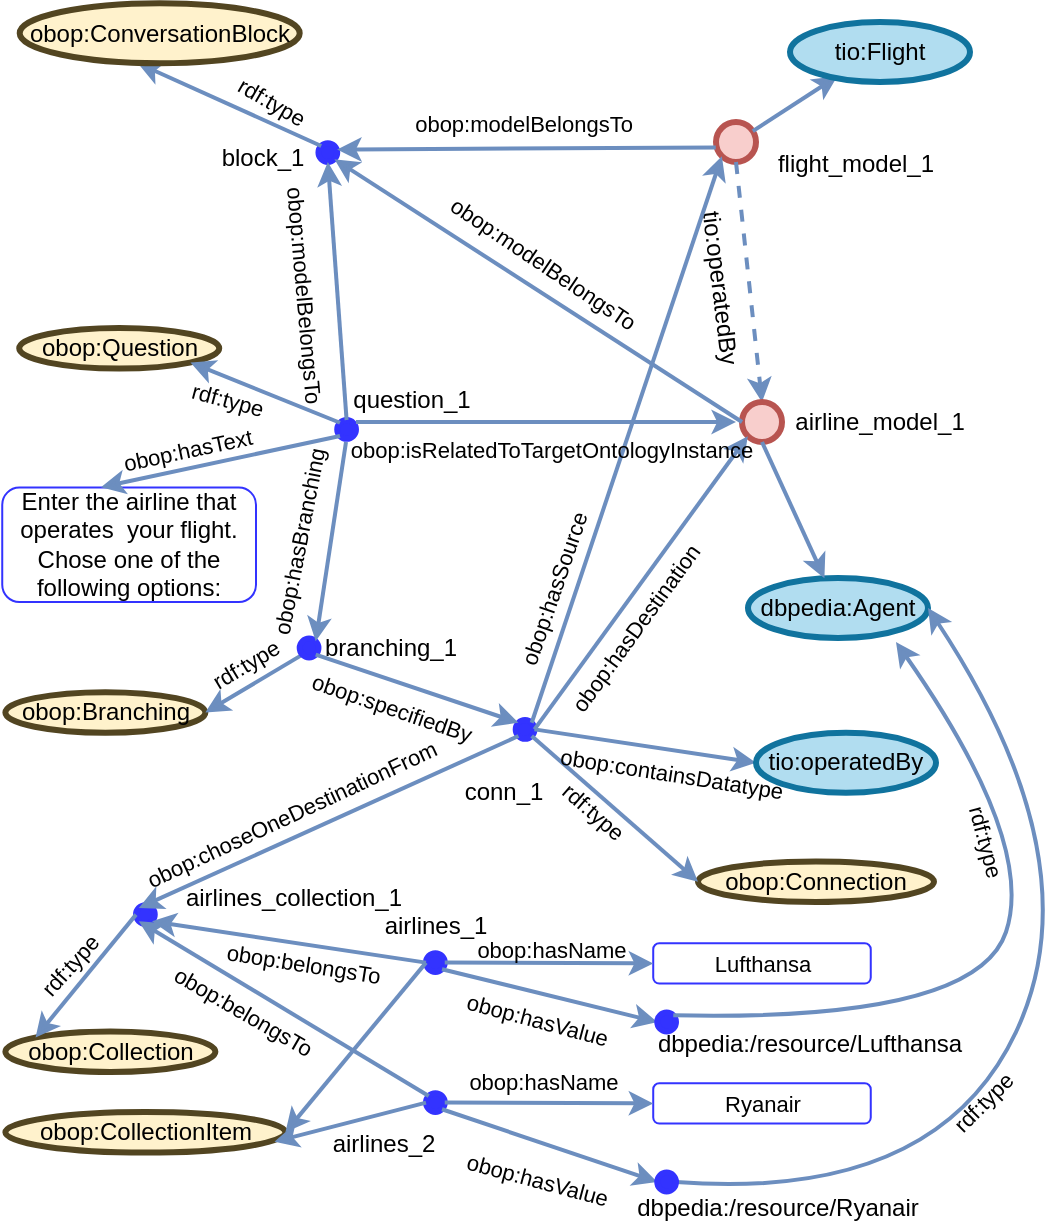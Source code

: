 <mxfile version="20.3.0" type="device"><diagram id="Y75jTk-KJGYCbNqe0n6E" name="Page-1"><mxGraphModel dx="541" dy="1519" grid="1" gridSize="10" guides="1" tooltips="1" connect="1" arrows="1" fold="1" page="1" pageScale="1" pageWidth="827" pageHeight="1169" math="0" shadow="0"><root><mxCell id="0"/><mxCell id="1" parent="0"/><mxCell id="DVhG_GtRtizrIPwF_p6A-2" value="" style="ellipse;whiteSpace=wrap;html=1;aspect=fixed;strokeWidth=3;fillColor=#f8cecc;strokeColor=#b85450;" parent="1" vertex="1"><mxGeometry x="470" y="-270" width="20" height="20" as="geometry"/></mxCell><mxCell id="DVhG_GtRtizrIPwF_p6A-3" value="" style="endArrow=classic;html=1;rounded=0;strokeWidth=2;fillColor=#dae8fc;strokeColor=#6c8ebf;entryX=0.263;entryY=0.905;entryDx=0;entryDy=0;entryPerimeter=0;" parent="1" source="DVhG_GtRtizrIPwF_p6A-2" target="DVhG_GtRtizrIPwF_p6A-55" edge="1"><mxGeometry width="50" height="50" relative="1" as="geometry"><mxPoint x="450" y="-290" as="sourcePoint"/><mxPoint x="510" y="-320" as="targetPoint"/></mxGeometry></mxCell><mxCell id="DVhG_GtRtizrIPwF_p6A-4" value="flight_model_1" style="text;html=1;strokeColor=none;fillColor=none;align=center;verticalAlign=middle;whiteSpace=wrap;rounded=0;strokeWidth=3;" parent="1" vertex="1"><mxGeometry x="500" y="-259.38" width="80" height="20" as="geometry"/></mxCell><mxCell id="DVhG_GtRtizrIPwF_p6A-38" value="" style="endArrow=classic;html=1;rounded=0;strokeWidth=2;fillColor=#dae8fc;strokeColor=#6c8ebf;exitX=0.5;exitY=1;exitDx=0;exitDy=0;entryX=0.5;entryY=0;entryDx=0;entryDy=0;dashed=1;" parent="1" source="DVhG_GtRtizrIPwF_p6A-2" target="FDeUy-glK3Z7ZYNWuhvH-17" edge="1"><mxGeometry width="50" height="50" relative="1" as="geometry"><mxPoint x="430" y="-240" as="sourcePoint"/><mxPoint x="310" y="-360" as="targetPoint"/></mxGeometry></mxCell><mxCell id="DVhG_GtRtizrIPwF_p6A-40" value="tio:operatedBy" style="text;html=1;strokeColor=none;fillColor=none;align=center;verticalAlign=middle;whiteSpace=wrap;rounded=0;strokeWidth=3;rotation=83;" parent="1" vertex="1"><mxGeometry x="432" y="-197" width="80" height="20" as="geometry"/></mxCell><mxCell id="DVhG_GtRtizrIPwF_p6A-44" value="obop:modelBelongsTo" style="text;html=1;strokeColor=none;fillColor=none;align=center;verticalAlign=middle;whiteSpace=wrap;rounded=0;strokeWidth=3;fontSize=11;" parent="1" vertex="1"><mxGeometry x="334" y="-279.38" width="80" height="20" as="geometry"/></mxCell><mxCell id="DVhG_GtRtizrIPwF_p6A-51" value="" style="ellipse;whiteSpace=wrap;html=1;aspect=fixed;strokeWidth=3;fillColor=#3333FF;strokeColor=#3333FF;" parent="1" vertex="1"><mxGeometry x="271.23" y="-259.38" width="9.38" height="9.38" as="geometry"/></mxCell><mxCell id="DVhG_GtRtizrIPwF_p6A-52" value="" style="endArrow=none;html=1;rounded=0;strokeWidth=2;fillColor=#dae8fc;strokeColor=#6c8ebf;exitX=0.993;exitY=0.339;exitDx=0;exitDy=0;entryX=-0.006;entryY=0.635;entryDx=0;entryDy=0;entryPerimeter=0;exitPerimeter=0;startArrow=classic;startFill=1;endFill=0;" parent="1" source="DVhG_GtRtizrIPwF_p6A-51" target="DVhG_GtRtizrIPwF_p6A-2" edge="1"><mxGeometry width="50" height="50" relative="1" as="geometry"><mxPoint x="390" y="-100" as="sourcePoint"/><mxPoint x="309.997" y="-102.36" as="targetPoint"/></mxGeometry></mxCell><mxCell id="DVhG_GtRtizrIPwF_p6A-55" value="tio:Flight" style="ellipse;whiteSpace=wrap;html=1;strokeWidth=3;fillColor=#b1ddf0;strokeColor=#10739e;" parent="1" vertex="1"><mxGeometry x="507" y="-320" width="90" height="30" as="geometry"/></mxCell><mxCell id="DVhG_GtRtizrIPwF_p6A-65" value="" style="endArrow=classic;html=1;rounded=0;strokeWidth=2;fillColor=#dae8fc;strokeColor=#6c8ebf;entryX=0.422;entryY=1;entryDx=0;entryDy=0;exitX=0;exitY=0;exitDx=0;exitDy=0;entryPerimeter=0;" parent="1" source="DVhG_GtRtizrIPwF_p6A-51" target="DVhG_GtRtizrIPwF_p6A-66" edge="1"><mxGeometry width="50" height="50" relative="1" as="geometry"><mxPoint x="195.561" y="-137.821" as="sourcePoint"/><mxPoint x="300" y="-188.61" as="targetPoint"/></mxGeometry></mxCell><mxCell id="DVhG_GtRtizrIPwF_p6A-66" value="obop:ConversationBlock" style="ellipse;whiteSpace=wrap;html=1;strokeWidth=3;fillColor=#fff2cc;strokeColor=#524521;" parent="1" vertex="1"><mxGeometry x="121.85" y="-329.38" width="140" height="30" as="geometry"/></mxCell><mxCell id="DVhG_GtRtizrIPwF_p6A-69" value="block_1" style="text;html=1;strokeColor=none;fillColor=none;align=center;verticalAlign=middle;whiteSpace=wrap;rounded=0;strokeWidth=3;rotation=0;" parent="1" vertex="1"><mxGeometry x="221" y="-260" width="45.31" height="15.62" as="geometry"/></mxCell><mxCell id="FDeUy-glK3Z7ZYNWuhvH-16" value="" style="ellipse;whiteSpace=wrap;html=1;aspect=fixed;strokeWidth=3;fillColor=#3333FF;strokeColor=#3333FF;" parent="1" vertex="1"><mxGeometry x="280.61" y="-121" width="9.38" height="9.38" as="geometry"/></mxCell><mxCell id="FDeUy-glK3Z7ZYNWuhvH-17" value="" style="ellipse;whiteSpace=wrap;html=1;aspect=fixed;strokeWidth=3;fillColor=#f8cecc;strokeColor=#b85450;" parent="1" vertex="1"><mxGeometry x="483" y="-130" width="20" height="20" as="geometry"/></mxCell><mxCell id="FDeUy-glK3Z7ZYNWuhvH-24" value="" style="endArrow=none;html=1;rounded=0;strokeWidth=2;fillColor=#dae8fc;strokeColor=#6c8ebf;startArrow=classic;startFill=1;endFill=0;" parent="1" edge="1"><mxGeometry width="50" height="50" relative="1" as="geometry"><mxPoint x="480" y="-120" as="sourcePoint"/><mxPoint x="290" y="-120" as="targetPoint"/></mxGeometry></mxCell><mxCell id="FDeUy-glK3Z7ZYNWuhvH-26" value="obop:modelBelongsTo" style="text;html=1;strokeColor=none;fillColor=none;align=center;verticalAlign=middle;whiteSpace=wrap;rounded=0;strokeWidth=3;fontSize=11;rotation=85;" parent="1" vertex="1"><mxGeometry x="224.23" y="-193" width="80" height="20" as="geometry"/></mxCell><mxCell id="FDeUy-glK3Z7ZYNWuhvH-28" value="" style="endArrow=none;html=1;rounded=0;strokeWidth=2;fillColor=#dae8fc;strokeColor=#6c8ebf;entryX=0.5;entryY=0;entryDx=0;entryDy=0;startArrow=classic;startFill=1;endFill=0;exitX=0.5;exitY=1;exitDx=0;exitDy=0;" parent="1" source="DVhG_GtRtizrIPwF_p6A-51" target="FDeUy-glK3Z7ZYNWuhvH-16" edge="1"><mxGeometry width="50" height="50" relative="1" as="geometry"><mxPoint x="290" y="-150" as="sourcePoint"/><mxPoint x="311.994" y="-282.184" as="targetPoint"/></mxGeometry></mxCell><mxCell id="FDeUy-glK3Z7ZYNWuhvH-29" value="rdf:type" style="text;html=1;strokeColor=none;fillColor=none;align=center;verticalAlign=middle;whiteSpace=wrap;rounded=0;strokeWidth=3;fontSize=11;rotation=30;" parent="1" vertex="1"><mxGeometry x="208" y="-290" width="80" height="20" as="geometry"/></mxCell><mxCell id="FDeUy-glK3Z7ZYNWuhvH-31" value="" style="endArrow=none;html=1;rounded=0;strokeWidth=2;fillColor=#dae8fc;strokeColor=#6c8ebf;entryX=0;entryY=0.5;entryDx=0;entryDy=0;startArrow=classic;startFill=1;endFill=0;exitX=1;exitY=1;exitDx=0;exitDy=0;" parent="1" source="DVhG_GtRtizrIPwF_p6A-51" target="FDeUy-glK3Z7ZYNWuhvH-17" edge="1"><mxGeometry width="50" height="50" relative="1" as="geometry"><mxPoint x="290" y="-240" as="sourcePoint"/><mxPoint x="455.65" y="-111.62" as="targetPoint"/></mxGeometry></mxCell><mxCell id="FDeUy-glK3Z7ZYNWuhvH-34" value="dbpedia:Agent" style="ellipse;whiteSpace=wrap;html=1;strokeWidth=3;fillColor=#b1ddf0;strokeColor=#10739e;" parent="1" vertex="1"><mxGeometry x="486" y="-42" width="90" height="30" as="geometry"/></mxCell><mxCell id="FDeUy-glK3Z7ZYNWuhvH-35" value="" style="endArrow=classic;html=1;rounded=0;strokeWidth=2;fillColor=#dae8fc;strokeColor=#6c8ebf;exitX=0.5;exitY=1;exitDx=0;exitDy=0;" parent="1" source="FDeUy-glK3Z7ZYNWuhvH-17" target="FDeUy-glK3Z7ZYNWuhvH-34" edge="1"><mxGeometry width="50" height="50" relative="1" as="geometry"><mxPoint x="490" y="-240" as="sourcePoint"/><mxPoint x="490" y="-120" as="targetPoint"/></mxGeometry></mxCell><mxCell id="FDeUy-glK3Z7ZYNWuhvH-39" value="obop:modelBelongsTo" style="text;html=1;strokeColor=none;fillColor=none;align=center;verticalAlign=middle;whiteSpace=wrap;rounded=0;strokeWidth=3;fontSize=11;rotation=34;" parent="1" vertex="1"><mxGeometry x="344" y="-209.38" width="80" height="20" as="geometry"/></mxCell><mxCell id="FDeUy-glK3Z7ZYNWuhvH-40" value="" style="ellipse;whiteSpace=wrap;html=1;aspect=fixed;strokeWidth=3;fillColor=#3333FF;strokeColor=#3333FF;" parent="1" vertex="1"><mxGeometry x="369.85" y="29" width="9.38" height="9.38" as="geometry"/></mxCell><mxCell id="FDeUy-glK3Z7ZYNWuhvH-41" value="conn_1" style="text;html=1;strokeColor=none;fillColor=none;align=center;verticalAlign=middle;whiteSpace=wrap;rounded=0;strokeWidth=3;rotation=0;" parent="1" vertex="1"><mxGeometry x="334.38" y="55.38" width="60" height="20" as="geometry"/></mxCell><mxCell id="FDeUy-glK3Z7ZYNWuhvH-42" value="" style="endArrow=none;html=1;rounded=0;strokeWidth=2;fillColor=#dae8fc;strokeColor=#6c8ebf;startArrow=classic;startFill=1;endFill=0;exitX=0;exitY=1;exitDx=0;exitDy=0;entryX=1;entryY=0;entryDx=0;entryDy=0;" parent="1" source="DVhG_GtRtizrIPwF_p6A-2" target="FDeUy-glK3Z7ZYNWuhvH-40" edge="1"><mxGeometry width="50" height="50" relative="1" as="geometry"><mxPoint x="490" y="-110" as="sourcePoint"/><mxPoint x="300" y="-110" as="targetPoint"/></mxGeometry></mxCell><mxCell id="FDeUy-glK3Z7ZYNWuhvH-43" value="" style="endArrow=none;html=1;rounded=0;strokeWidth=2;fillColor=#dae8fc;strokeColor=#6c8ebf;startArrow=classic;startFill=1;endFill=0;exitX=0;exitY=1;exitDx=0;exitDy=0;entryX=1;entryY=0.5;entryDx=0;entryDy=0;" parent="1" source="FDeUy-glK3Z7ZYNWuhvH-17" target="FDeUy-glK3Z7ZYNWuhvH-40" edge="1"><mxGeometry width="50" height="50" relative="1" as="geometry"><mxPoint x="482.929" y="-242.929" as="sourcePoint"/><mxPoint x="292.856" y="51.374" as="targetPoint"/></mxGeometry></mxCell><mxCell id="FDeUy-glK3Z7ZYNWuhvH-44" value="obop:hasSource" style="text;html=1;strokeColor=none;fillColor=none;align=center;verticalAlign=middle;whiteSpace=wrap;rounded=0;strokeWidth=3;fontSize=11;rotation=289;" parent="1" vertex="1"><mxGeometry x="349.23" y="-47.0" width="80" height="20" as="geometry"/></mxCell><mxCell id="FDeUy-glK3Z7ZYNWuhvH-45" value="obop:hasDestination" style="text;html=1;strokeColor=none;fillColor=none;align=center;verticalAlign=middle;whiteSpace=wrap;rounded=0;strokeWidth=3;fontSize=11;rotation=306;" parent="1" vertex="1"><mxGeometry x="390" y="-27.0" width="80" height="20" as="geometry"/></mxCell><mxCell id="FDeUy-glK3Z7ZYNWuhvH-47" value="" style="endArrow=none;html=1;rounded=0;strokeWidth=2;fillColor=#dae8fc;strokeColor=#6c8ebf;startArrow=classic;startFill=1;endFill=0;exitX=0;exitY=0.5;exitDx=0;exitDy=0;entryX=1;entryY=0.5;entryDx=0;entryDy=0;" parent="1" source="FDeUy-glK3Z7ZYNWuhvH-49" target="FDeUy-glK3Z7ZYNWuhvH-40" edge="1"><mxGeometry width="50" height="50" relative="1" as="geometry"><mxPoint x="490" y="110" as="sourcePoint"/><mxPoint x="300" y="110" as="targetPoint"/></mxGeometry></mxCell><mxCell id="FDeUy-glK3Z7ZYNWuhvH-49" value="tio:operatedBy" style="ellipse;whiteSpace=wrap;html=1;strokeWidth=3;fillColor=#b1ddf0;strokeColor=#10739e;" parent="1" vertex="1"><mxGeometry x="490" y="35.38" width="90" height="30" as="geometry"/></mxCell><mxCell id="FDeUy-glK3Z7ZYNWuhvH-50" value="" style="ellipse;whiteSpace=wrap;html=1;aspect=fixed;strokeWidth=3;fillColor=#3333FF;strokeColor=#3333FF;" parent="1" vertex="1"><mxGeometry x="180" y="121.62" width="9.38" height="9.38" as="geometry"/></mxCell><mxCell id="FDeUy-glK3Z7ZYNWuhvH-51" value="airlines_collection_1" style="text;html=1;strokeColor=none;fillColor=none;align=center;verticalAlign=middle;whiteSpace=wrap;rounded=0;strokeWidth=3;rotation=0;" parent="1" vertex="1"><mxGeometry x="229" y="107.62" width="60" height="20" as="geometry"/></mxCell><mxCell id="FDeUy-glK3Z7ZYNWuhvH-52" value="obop:Collection" style="ellipse;whiteSpace=wrap;html=1;strokeWidth=3;fillColor=#fff2cc;strokeColor=#524521;" parent="1" vertex="1"><mxGeometry x="114.69" y="184.69" width="105" height="20.31" as="geometry"/></mxCell><mxCell id="FDeUy-glK3Z7ZYNWuhvH-53" value="" style="endArrow=none;html=1;rounded=0;strokeWidth=2;fillColor=#dae8fc;strokeColor=#6c8ebf;startArrow=classic;startFill=1;endFill=0;exitX=0;exitY=0;exitDx=0;exitDy=0;entryX=0;entryY=0.5;entryDx=0;entryDy=0;" parent="1" source="FDeUy-glK3Z7ZYNWuhvH-52" target="FDeUy-glK3Z7ZYNWuhvH-50" edge="1"><mxGeometry width="50" height="50" relative="1" as="geometry"><mxPoint x="490" y="-165" as="sourcePoint"/><mxPoint x="300" y="-165" as="targetPoint"/></mxGeometry></mxCell><mxCell id="FDeUy-glK3Z7ZYNWuhvH-54" value="airlines_1" style="text;html=1;strokeColor=none;fillColor=none;align=center;verticalAlign=middle;whiteSpace=wrap;rounded=0;strokeWidth=3;rotation=0;" parent="1" vertex="1"><mxGeometry x="300" y="121.62" width="60" height="20" as="geometry"/></mxCell><mxCell id="FDeUy-glK3Z7ZYNWuhvH-55" value="" style="ellipse;whiteSpace=wrap;html=1;aspect=fixed;strokeWidth=3;fillColor=#3333FF;strokeColor=#3333FF;" parent="1" vertex="1"><mxGeometry x="325" y="145.62" width="9.38" height="9.38" as="geometry"/></mxCell><mxCell id="FDeUy-glK3Z7ZYNWuhvH-56" value="Lufthansa" style="rounded=1;whiteSpace=wrap;html=1;strokeColor=#3333FF;fontSize=11;fillColor=none;" parent="1" vertex="1"><mxGeometry x="438.61" y="140.62" width="108.77" height="20.19" as="geometry"/></mxCell><mxCell id="FDeUy-glK3Z7ZYNWuhvH-57" value="" style="endArrow=none;html=1;rounded=0;strokeWidth=2;fillColor=#dae8fc;strokeColor=#6c8ebf;startArrow=classic;startFill=1;endFill=0;exitX=0;exitY=0.5;exitDx=0;exitDy=0;entryX=1;entryY=0.5;entryDx=0;entryDy=0;" parent="1" source="FDeUy-glK3Z7ZYNWuhvH-56" target="FDeUy-glK3Z7ZYNWuhvH-55" edge="1"><mxGeometry width="50" height="50" relative="1" as="geometry"><mxPoint x="475.0" y="-0.31" as="sourcePoint"/><mxPoint x="294.23" y="-0.31" as="targetPoint"/></mxGeometry></mxCell><mxCell id="FDeUy-glK3Z7ZYNWuhvH-58" value="obop:hasName" style="text;html=1;strokeColor=none;fillColor=none;align=center;verticalAlign=middle;whiteSpace=wrap;rounded=0;strokeWidth=3;fontSize=11;rotation=0;" parent="1" vertex="1"><mxGeometry x="348" y="134.38" width="80" height="20" as="geometry"/></mxCell><mxCell id="FDeUy-glK3Z7ZYNWuhvH-59" value="airlines_2" style="text;html=1;strokeColor=none;fillColor=none;align=center;verticalAlign=middle;whiteSpace=wrap;rounded=0;strokeWidth=3;rotation=0;" parent="1" vertex="1"><mxGeometry x="274" y="230.81" width="60" height="20" as="geometry"/></mxCell><mxCell id="FDeUy-glK3Z7ZYNWuhvH-60" value="" style="ellipse;whiteSpace=wrap;html=1;aspect=fixed;strokeWidth=3;fillColor=#3333FF;strokeColor=#3333FF;" parent="1" vertex="1"><mxGeometry x="325" y="215.62" width="9.38" height="9.38" as="geometry"/></mxCell><mxCell id="FDeUy-glK3Z7ZYNWuhvH-61" value="Ryanair" style="rounded=1;whiteSpace=wrap;html=1;strokeColor=#3333FF;fontSize=11;fillColor=none;" parent="1" vertex="1"><mxGeometry x="438.61" y="210.62" width="108.77" height="20.19" as="geometry"/></mxCell><mxCell id="FDeUy-glK3Z7ZYNWuhvH-62" value="" style="endArrow=none;html=1;rounded=0;strokeWidth=2;fillColor=#dae8fc;strokeColor=#6c8ebf;startArrow=classic;startFill=1;endFill=0;exitX=0;exitY=0.5;exitDx=0;exitDy=0;entryX=1;entryY=0.5;entryDx=0;entryDy=0;" parent="1" source="FDeUy-glK3Z7ZYNWuhvH-61" target="FDeUy-glK3Z7ZYNWuhvH-60" edge="1"><mxGeometry width="50" height="50" relative="1" as="geometry"><mxPoint x="475.0" y="69.69" as="sourcePoint"/><mxPoint x="294.23" y="69.69" as="targetPoint"/></mxGeometry></mxCell><mxCell id="FDeUy-glK3Z7ZYNWuhvH-63" value="obop:hasName" style="text;html=1;strokeColor=none;fillColor=none;align=center;verticalAlign=middle;whiteSpace=wrap;rounded=0;strokeWidth=3;fontSize=11;rotation=0;" parent="1" vertex="1"><mxGeometry x="344" y="200.38" width="80" height="20" as="geometry"/></mxCell><mxCell id="FDeUy-glK3Z7ZYNWuhvH-64" value="obop:CollectionItem" style="ellipse;whiteSpace=wrap;html=1;strokeWidth=3;fillColor=#fff2cc;strokeColor=#524521;" parent="1" vertex="1"><mxGeometry x="114.69" y="225" width="140" height="20.31" as="geometry"/></mxCell><mxCell id="FDeUy-glK3Z7ZYNWuhvH-65" value="" style="endArrow=none;html=1;rounded=0;strokeWidth=2;fillColor=#dae8fc;strokeColor=#6c8ebf;startArrow=classic;startFill=1;endFill=0;exitX=1;exitY=0.5;exitDx=0;exitDy=0;entryX=0;entryY=0.5;entryDx=0;entryDy=0;" parent="1" source="FDeUy-glK3Z7ZYNWuhvH-64" target="FDeUy-glK3Z7ZYNWuhvH-55" edge="1"><mxGeometry width="50" height="50" relative="1" as="geometry"><mxPoint x="460.0" y="125.155" as="sourcePoint"/><mxPoint x="299.99" y="119.69" as="targetPoint"/></mxGeometry></mxCell><mxCell id="FDeUy-glK3Z7ZYNWuhvH-66" value="" style="endArrow=none;html=1;rounded=0;strokeWidth=2;fillColor=#dae8fc;strokeColor=#6c8ebf;startArrow=classic;startFill=1;endFill=0;exitX=0.961;exitY=0.732;exitDx=0;exitDy=0;entryX=0;entryY=0.5;entryDx=0;entryDy=0;exitPerimeter=0;" parent="1" source="FDeUy-glK3Z7ZYNWuhvH-64" target="FDeUy-glK3Z7ZYNWuhvH-60" edge="1"><mxGeometry width="50" height="50" relative="1" as="geometry"><mxPoint x="234.23" y="175.155" as="sourcePoint"/><mxPoint x="335.0" y="160.31" as="targetPoint"/></mxGeometry></mxCell><mxCell id="FDeUy-glK3Z7ZYNWuhvH-68" value="" style="endArrow=none;html=1;rounded=0;strokeWidth=2;fillColor=#dae8fc;strokeColor=#6c8ebf;startArrow=classic;startFill=1;endFill=0;entryX=1;entryY=1;entryDx=0;entryDy=0;exitX=0;exitY=0.5;exitDx=0;exitDy=0;" parent="1" source="FDeUy-glK3Z7ZYNWuhvH-71" target="FDeUy-glK3Z7ZYNWuhvH-55" edge="1"><mxGeometry width="50" height="50" relative="1" as="geometry"><mxPoint x="440" y="175" as="sourcePoint"/><mxPoint x="318.374" y="171.626" as="targetPoint"/></mxGeometry></mxCell><mxCell id="FDeUy-glK3Z7ZYNWuhvH-69" value="obop:hasValue" style="text;html=1;strokeColor=none;fillColor=none;align=center;verticalAlign=middle;whiteSpace=wrap;rounded=0;strokeWidth=3;fontSize=11;rotation=15;" parent="1" vertex="1"><mxGeometry x="340.61" y="168.62" width="80" height="20" as="geometry"/></mxCell><mxCell id="FDeUy-glK3Z7ZYNWuhvH-71" value="" style="ellipse;whiteSpace=wrap;html=1;aspect=fixed;strokeWidth=3;fillColor=#3333FF;strokeColor=#3333FF;" parent="1" vertex="1"><mxGeometry x="440.62" y="175.31" width="9.38" height="9.38" as="geometry"/></mxCell><mxCell id="FDeUy-glK3Z7ZYNWuhvH-72" value="dbpedia:/resource/Lufthansa" style="text;html=1;strokeColor=none;fillColor=none;align=center;verticalAlign=middle;whiteSpace=wrap;rounded=0;strokeWidth=3;rotation=0;" parent="1" vertex="1"><mxGeometry x="487.38" y="180.81" width="60" height="20" as="geometry"/></mxCell><mxCell id="FDeUy-glK3Z7ZYNWuhvH-73" value="" style="curved=1;endArrow=classic;html=1;rounded=0;fontSize=11;exitX=1;exitY=0;exitDx=0;exitDy=0;strokeColor=#6C8EBF;strokeWidth=2;" parent="1" source="FDeUy-glK3Z7ZYNWuhvH-71" edge="1"><mxGeometry width="50" height="50" relative="1" as="geometry"><mxPoint x="350" y="120" as="sourcePoint"/><mxPoint x="560" y="-10" as="targetPoint"/><Array as="points"><mxPoint x="600" y="180"/><mxPoint x="630" y="90"/></Array></mxGeometry></mxCell><mxCell id="FDeUy-glK3Z7ZYNWuhvH-74" value="rdf:type" style="text;html=1;strokeColor=none;fillColor=none;align=center;verticalAlign=middle;whiteSpace=wrap;rounded=0;strokeWidth=3;fontSize=11;rotation=75;" parent="1" vertex="1"><mxGeometry x="565" y="80" width="80" height="20" as="geometry"/></mxCell><mxCell id="FDeUy-glK3Z7ZYNWuhvH-75" value="" style="curved=1;endArrow=classic;html=1;rounded=0;fontSize=11;entryX=1;entryY=0.5;entryDx=0;entryDy=0;strokeColor=#6C8EBF;strokeWidth=2;exitX=1;exitY=0.5;exitDx=0;exitDy=0;" parent="1" source="FDeUy-glK3Z7ZYNWuhvH-79" target="FDeUy-glK3Z7ZYNWuhvH-34" edge="1"><mxGeometry width="50" height="50" relative="1" as="geometry"><mxPoint x="460" y="330.571" as="sourcePoint"/><mxPoint x="583.57" y="-8" as="targetPoint"/><Array as="points"><mxPoint x="580" y="270"/><mxPoint x="660" y="100"/></Array></mxGeometry></mxCell><mxCell id="FDeUy-glK3Z7ZYNWuhvH-77" value="" style="endArrow=none;html=1;rounded=0;strokeWidth=2;fillColor=#dae8fc;strokeColor=#6c8ebf;startArrow=classic;startFill=1;endFill=0;entryX=1;entryY=1;entryDx=0;entryDy=0;exitX=0;exitY=0.5;exitDx=0;exitDy=0;" parent="1" source="FDeUy-glK3Z7ZYNWuhvH-79" target="FDeUy-glK3Z7ZYNWuhvH-60" edge="1"><mxGeometry width="50" height="50" relative="1" as="geometry"><mxPoint x="440" y="255" as="sourcePoint"/><mxPoint x="333.006" y="233.626" as="targetPoint"/></mxGeometry></mxCell><mxCell id="FDeUy-glK3Z7ZYNWuhvH-78" value="obop:hasValue" style="text;html=1;strokeColor=none;fillColor=none;align=center;verticalAlign=middle;whiteSpace=wrap;rounded=0;strokeWidth=3;fontSize=11;rotation=15;" parent="1" vertex="1"><mxGeometry x="340.61" y="248.62" width="80" height="20" as="geometry"/></mxCell><mxCell id="FDeUy-glK3Z7ZYNWuhvH-79" value="" style="ellipse;whiteSpace=wrap;html=1;aspect=fixed;strokeWidth=3;fillColor=#3333FF;strokeColor=#3333FF;" parent="1" vertex="1"><mxGeometry x="440.62" y="255.31" width="9.38" height="9.38" as="geometry"/></mxCell><mxCell id="FDeUy-glK3Z7ZYNWuhvH-80" value="dbpedia:/resource/Ryanair" style="text;html=1;strokeColor=none;fillColor=none;align=center;verticalAlign=middle;whiteSpace=wrap;rounded=0;strokeWidth=3;rotation=0;" parent="1" vertex="1"><mxGeometry x="471" y="263" width="60" height="20" as="geometry"/></mxCell><mxCell id="FDeUy-glK3Z7ZYNWuhvH-83" value="rdf:type" style="text;html=1;strokeColor=none;fillColor=none;align=center;verticalAlign=middle;whiteSpace=wrap;rounded=0;strokeWidth=3;fontSize=11;rotation=-45;" parent="1" vertex="1"><mxGeometry x="564" y="210.31" width="80" height="20" as="geometry"/></mxCell><mxCell id="FDeUy-glK3Z7ZYNWuhvH-85" value="" style="endArrow=none;html=1;rounded=0;strokeWidth=2;fillColor=#dae8fc;strokeColor=#6c8ebf;startArrow=classic;startFill=1;endFill=0;exitX=0;exitY=1;exitDx=0;exitDy=0;entryX=0;entryY=0;entryDx=0;entryDy=0;" parent="1" source="FDeUy-glK3Z7ZYNWuhvH-50" target="FDeUy-glK3Z7ZYNWuhvH-60" edge="1"><mxGeometry width="50" height="50" relative="1" as="geometry"><mxPoint x="285.15" y="240.487" as="sourcePoint"/><mxPoint x="320" y="215" as="targetPoint"/></mxGeometry></mxCell><mxCell id="FDeUy-glK3Z7ZYNWuhvH-88" value="" style="endArrow=none;html=1;rounded=0;strokeWidth=2;fillColor=#dae8fc;strokeColor=#6c8ebf;startArrow=classic;startFill=1;endFill=0;exitX=1;exitY=1;exitDx=0;exitDy=0;entryX=0;entryY=0.5;entryDx=0;entryDy=0;" parent="1" source="FDeUy-glK3Z7ZYNWuhvH-50" target="FDeUy-glK3Z7ZYNWuhvH-55" edge="1"><mxGeometry width="50" height="50" relative="1" as="geometry"><mxPoint x="231.984" y="123.006" as="sourcePoint"/><mxPoint x="336.374" y="226.994" as="targetPoint"/></mxGeometry></mxCell><mxCell id="FDeUy-glK3Z7ZYNWuhvH-89" value="obop:belongsTo" style="text;html=1;strokeColor=none;fillColor=none;align=center;verticalAlign=middle;whiteSpace=wrap;rounded=0;strokeWidth=3;fontSize=11;rotation=30;" parent="1" vertex="1"><mxGeometry x="194" y="164.69" width="80" height="20" as="geometry"/></mxCell><mxCell id="FDeUy-glK3Z7ZYNWuhvH-90" value="obop:belongsTo" style="text;html=1;strokeColor=none;fillColor=none;align=center;verticalAlign=middle;whiteSpace=wrap;rounded=0;strokeWidth=3;fontSize=11;rotation=9;" parent="1" vertex="1"><mxGeometry x="223.54" y="140.62" width="80" height="20" as="geometry"/></mxCell><mxCell id="FDeUy-glK3Z7ZYNWuhvH-91" value="" style="endArrow=none;html=1;rounded=0;strokeWidth=2;fillColor=#dae8fc;strokeColor=#6c8ebf;startArrow=classic;startFill=1;endFill=0;entryX=0;entryY=1;entryDx=0;entryDy=0;exitX=0;exitY=0;exitDx=0;exitDy=0;" parent="1" source="FDeUy-glK3Z7ZYNWuhvH-50" target="FDeUy-glK3Z7ZYNWuhvH-40" edge="1"><mxGeometry width="50" height="50" relative="1" as="geometry"><mxPoint x="220" y="150" as="sourcePoint"/><mxPoint x="294.23" y="54.69" as="targetPoint"/></mxGeometry></mxCell><mxCell id="FDeUy-glK3Z7ZYNWuhvH-92" value="obop:choseOneDestinationFrom" style="text;html=1;strokeColor=none;fillColor=none;align=center;verticalAlign=middle;whiteSpace=wrap;rounded=0;strokeWidth=3;fontSize=11;rotation=-25;" parent="1" vertex="1"><mxGeometry x="218.24" y="66" width="80" height="20" as="geometry"/></mxCell><mxCell id="FDeUy-glK3Z7ZYNWuhvH-93" value="obop:Branching" style="ellipse;whiteSpace=wrap;html=1;strokeWidth=3;fillColor=#fff2cc;strokeColor=#524521;" parent="1" vertex="1"><mxGeometry x="114.69" y="15.07" width="100" height="20.31" as="geometry"/></mxCell><mxCell id="FDeUy-glK3Z7ZYNWuhvH-94" value="" style="endArrow=none;html=1;rounded=0;strokeWidth=2;fillColor=#dae8fc;strokeColor=#6c8ebf;startArrow=classic;startFill=1;endFill=0;exitX=1;exitY=0.5;exitDx=0;exitDy=0;entryX=0;entryY=1;entryDx=0;entryDy=0;" parent="1" source="FDeUy-glK3Z7ZYNWuhvH-93" target="FDeUy-glK3Z7ZYNWuhvH-95" edge="1"><mxGeometry width="50" height="50" relative="1" as="geometry"><mxPoint x="473.549" y="-177.619" as="sourcePoint"/><mxPoint x="283.476" y="116.684" as="targetPoint"/></mxGeometry></mxCell><mxCell id="FDeUy-glK3Z7ZYNWuhvH-25" value="branching_1" style="text;html=1;strokeColor=none;fillColor=none;align=center;verticalAlign=middle;whiteSpace=wrap;rounded=0;strokeWidth=3;rotation=0;" parent="1" vertex="1"><mxGeometry x="281.31" y="-17" width="53.07" height="20" as="geometry"/></mxCell><mxCell id="FDeUy-glK3Z7ZYNWuhvH-95" value="" style="ellipse;whiteSpace=wrap;html=1;aspect=fixed;strokeWidth=3;fillColor=#3333FF;strokeColor=#3333FF;" parent="1" vertex="1"><mxGeometry x="261.85" y="-11.69" width="9.38" height="9.38" as="geometry"/></mxCell><mxCell id="FDeUy-glK3Z7ZYNWuhvH-96" value="question_1" style="text;html=1;strokeColor=none;fillColor=none;align=center;verticalAlign=middle;whiteSpace=wrap;rounded=0;strokeWidth=3;rotation=0;" parent="1" vertex="1"><mxGeometry x="288.0" y="-141" width="60" height="20" as="geometry"/></mxCell><mxCell id="FDeUy-glK3Z7ZYNWuhvH-97" value="" style="endArrow=none;html=1;rounded=0;strokeWidth=2;fillColor=#dae8fc;strokeColor=#6c8ebf;startArrow=classic;startFill=1;endFill=0;exitX=1;exitY=0;exitDx=0;exitDy=0;" parent="1" source="FDeUy-glK3Z7ZYNWuhvH-95" edge="1"><mxGeometry width="50" height="50" relative="1" as="geometry"><mxPoint x="285.92" y="-240" as="sourcePoint"/><mxPoint x="285" y="-110" as="targetPoint"/></mxGeometry></mxCell><mxCell id="FDeUy-glK3Z7ZYNWuhvH-98" value="obop:Question" style="ellipse;whiteSpace=wrap;html=1;strokeWidth=3;fillColor=#fff2cc;strokeColor=#524521;" parent="1" vertex="1"><mxGeometry x="121.61" y="-167" width="100" height="20.31" as="geometry"/></mxCell><mxCell id="FDeUy-glK3Z7ZYNWuhvH-99" value="" style="endArrow=none;html=1;rounded=0;strokeWidth=2;fillColor=#dae8fc;strokeColor=#6c8ebf;startArrow=classic;startFill=1;endFill=0;entryX=0;entryY=0;entryDx=0;entryDy=0;exitX=1;exitY=1;exitDx=0;exitDy=0;" parent="1" source="FDeUy-glK3Z7ZYNWuhvH-98" target="FDeUy-glK3Z7ZYNWuhvH-16" edge="1"><mxGeometry width="50" height="50" relative="1" as="geometry"><mxPoint x="230" y="-140" as="sourcePoint"/><mxPoint x="290" y="-120" as="targetPoint"/></mxGeometry></mxCell><mxCell id="FDeUy-glK3Z7ZYNWuhvH-102" value="obop:specifiedBy" style="text;html=1;strokeColor=none;fillColor=none;align=center;verticalAlign=middle;whiteSpace=wrap;rounded=0;strokeWidth=3;fontSize=11;rotation=19;" parent="1" vertex="1"><mxGeometry x="268.0" y="13.38" width="80" height="20" as="geometry"/></mxCell><mxCell id="FDeUy-glK3Z7ZYNWuhvH-103" value="obop:hasBranching" style="text;html=1;strokeColor=none;fillColor=none;align=center;verticalAlign=middle;whiteSpace=wrap;rounded=0;strokeWidth=3;fontSize=11;rotation=281;" parent="1" vertex="1"><mxGeometry x="221.61" y="-70" width="80" height="20" as="geometry"/></mxCell><mxCell id="FDeUy-glK3Z7ZYNWuhvH-104" value="rdf:type" style="text;html=1;strokeColor=none;fillColor=none;align=center;verticalAlign=middle;whiteSpace=wrap;rounded=0;strokeWidth=3;fontSize=11;rotation=329;" parent="1" vertex="1"><mxGeometry x="210.3" y="-9" width="50.01" height="20" as="geometry"/></mxCell><mxCell id="FDeUy-glK3Z7ZYNWuhvH-105" value="rdf:type" style="text;html=1;strokeColor=none;fillColor=none;align=center;verticalAlign=middle;whiteSpace=wrap;rounded=0;strokeWidth=3;fontSize=11;rotation=15;" parent="1" vertex="1"><mxGeometry x="201.23" y="-141" width="50.01" height="20" as="geometry"/></mxCell><mxCell id="FDeUy-glK3Z7ZYNWuhvH-106" value="" style="endArrow=none;html=1;rounded=0;strokeWidth=2;fillColor=#dae8fc;strokeColor=#6c8ebf;startArrow=classic;startFill=1;endFill=0;exitX=0;exitY=0;exitDx=0;exitDy=0;entryX=1;entryY=1;entryDx=0;entryDy=0;" parent="1" source="FDeUy-glK3Z7ZYNWuhvH-40" target="FDeUy-glK3Z7ZYNWuhvH-95" edge="1"><mxGeometry width="50" height="50" relative="1" as="geometry"><mxPoint x="279.856" y="-0.316" as="sourcePoint"/><mxPoint x="295" y="-100" as="targetPoint"/></mxGeometry></mxCell><mxCell id="FDeUy-glK3Z7ZYNWuhvH-108" value="obop:Connection" style="ellipse;whiteSpace=wrap;html=1;strokeWidth=3;fillColor=#fff2cc;strokeColor=#524521;" parent="1" vertex="1"><mxGeometry x="461" y="99.69" width="118" height="20.31" as="geometry"/></mxCell><mxCell id="FDeUy-glK3Z7ZYNWuhvH-110" value="" style="endArrow=none;html=1;rounded=0;strokeWidth=2;fillColor=#dae8fc;strokeColor=#6c8ebf;startArrow=classic;startFill=1;endFill=0;exitX=0;exitY=0.5;exitDx=0;exitDy=0;entryX=1;entryY=1;entryDx=0;entryDy=0;" parent="1" source="FDeUy-glK3Z7ZYNWuhvH-108" target="FDeUy-glK3Z7ZYNWuhvH-40" edge="1"><mxGeometry width="50" height="50" relative="1" as="geometry"><mxPoint x="414.224" y="167.374" as="sourcePoint"/><mxPoint x="349.856" y="86.316" as="targetPoint"/></mxGeometry></mxCell><mxCell id="FDeUy-glK3Z7ZYNWuhvH-111" value="rdf:type" style="text;html=1;strokeColor=none;fillColor=none;align=center;verticalAlign=middle;whiteSpace=wrap;rounded=0;strokeWidth=3;fontSize=11;rotation=41;" parent="1" vertex="1"><mxGeometry x="383.99" y="64.69" width="50.01" height="20" as="geometry"/></mxCell><mxCell id="FDeUy-glK3Z7ZYNWuhvH-113" value="rdf:type" style="text;html=1;strokeColor=none;fillColor=none;align=center;verticalAlign=middle;whiteSpace=wrap;rounded=0;strokeWidth=3;fontSize=11;rotation=312;" parent="1" vertex="1"><mxGeometry x="121.61" y="141.62" width="50.01" height="20" as="geometry"/></mxCell><mxCell id="kExim2e6b15hJnCg8_UY-3" value="&lt;span style=&quot;font-size: 12px;&quot;&gt;Enter the airline that operates&amp;nbsp; your flight. Chose one of the following options:&lt;/span&gt;" style="rounded=1;whiteSpace=wrap;html=1;strokeColor=#3333FF;fontSize=11;fillColor=none;" vertex="1" parent="1"><mxGeometry x="113.12" y="-87.19" width="126.88" height="57.19" as="geometry"/></mxCell><mxCell id="kExim2e6b15hJnCg8_UY-4" value="" style="endArrow=none;html=1;rounded=0;strokeWidth=2;fillColor=#dae8fc;strokeColor=#6c8ebf;startArrow=classic;startFill=1;endFill=0;entryX=0;entryY=1;entryDx=0;entryDy=0;exitX=0.389;exitY=-0.004;exitDx=0;exitDy=0;exitPerimeter=0;" edge="1" parent="1" source="kExim2e6b15hJnCg8_UY-3" target="FDeUy-glK3Z7ZYNWuhvH-16"><mxGeometry width="50" height="50" relative="1" as="geometry"><mxPoint x="217.806" y="-139.839" as="sourcePoint"/><mxPoint x="291.984" y="-109.626" as="targetPoint"/></mxGeometry></mxCell><mxCell id="kExim2e6b15hJnCg8_UY-5" value="obop:hasText" style="text;html=1;strokeColor=none;fillColor=none;align=center;verticalAlign=middle;whiteSpace=wrap;rounded=0;strokeWidth=3;fontSize=11;rotation=348;" vertex="1" parent="1"><mxGeometry x="181.23" y="-116" width="50.01" height="20" as="geometry"/></mxCell><mxCell id="FDeUy-glK3Z7ZYNWuhvH-48" value="obop:containsDatatype" style="text;html=1;strokeColor=none;fillColor=none;align=center;verticalAlign=middle;whiteSpace=wrap;rounded=0;strokeWidth=3;fontSize=11;rotation=9;" parent="1" vertex="1"><mxGeometry x="408" y="46.0" width="80" height="20" as="geometry"/></mxCell><mxCell id="FDeUy-glK3Z7ZYNWuhvH-18" value="airline_model_1" style="text;html=1;strokeColor=none;fillColor=none;align=center;verticalAlign=middle;whiteSpace=wrap;rounded=0;strokeWidth=3;" parent="1" vertex="1"><mxGeometry x="512" y="-130" width="80" height="20" as="geometry"/></mxCell><mxCell id="FDeUy-glK3Z7ZYNWuhvH-30" value="obop:isRelatedToTargetOntologyInstance" style="text;html=1;strokeColor=none;fillColor=none;align=center;verticalAlign=middle;whiteSpace=wrap;rounded=0;strokeWidth=3;fontSize=11;rotation=0;" parent="1" vertex="1"><mxGeometry x="348" y="-116" width="80" height="20" as="geometry"/></mxCell></root></mxGraphModel></diagram></mxfile>